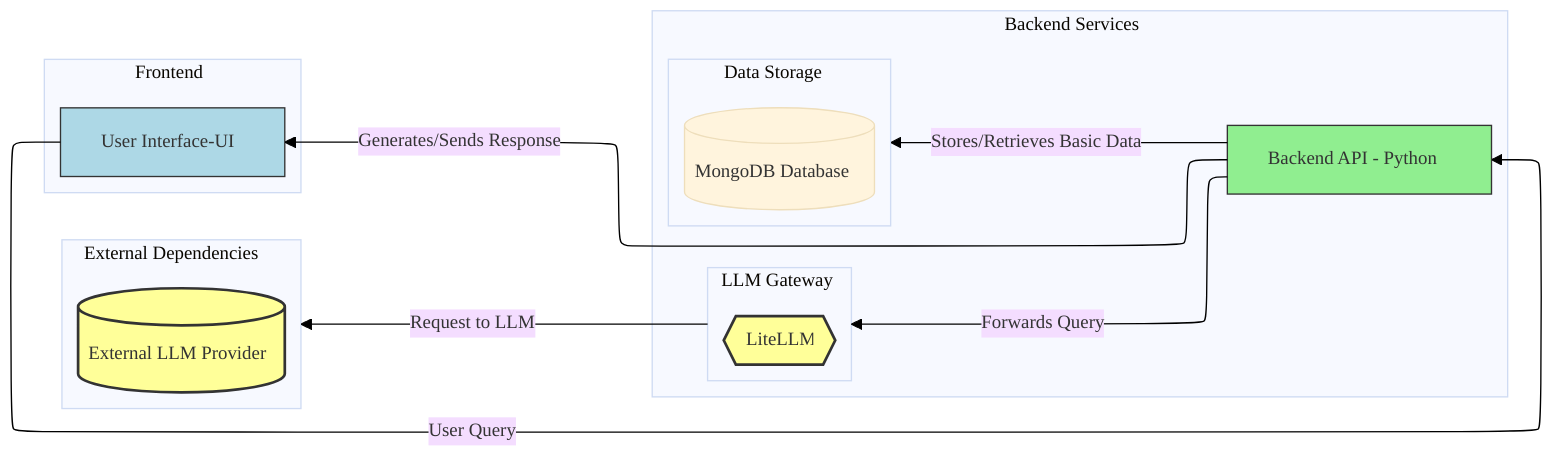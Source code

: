 ---
config:
  layout: elk
  look: classic
  theme: base
  themeVariables:
    fontFamily: ''
    fontSize: 14px
    lineColor: '#000000'
---

graph RL

    %% Define Custom Styles using theme variables or specific colors
    classDef uiStyle fill:#ADD8E6,stroke:#333,stroke-width:2px;       %% Light Blue
    classDef backendStyle fill:#90EE90,stroke:#333,stroke-width:2px;   %% Light Green
    classDef llmStyle fill:#FFFF99,stroke:#333,stroke-width:2px;      
    classDef externalStyle fill:#FFFF99,stroke:#333,stroke-width:2px; 


    %% Define Nodes and Subgraphs with IDs and Titles
    
    subgraph BS[Backend Services]
        direction TB;
        BackendAPI[Backend API - Python]:::backendStyle
        subgraph LG[LLM Gateway]
            direction TB;
            LiteLLMGateway{{LiteLLM}}:::llmStyle
        end
        subgraph DS[Data Storage]
             direction TB;
             MongoDB[(MongoDB Database)]:::dbStyle
        end
    end



    subgraph ED[External Dependencies]
        direction TB;
        ExternalLLM[(External LLM Provider)]:::externalStyle 
    end

    subgraph FE[Frontend]
        direction TB
        UI[User Interface-UI]:::uiStyle
    end


    %% Define Flow (Edges)
    UI -- "User Query" --> BackendAPI;
    BackendAPI -- "Forwards Query" --> LG;
    LG -- "Request to LLM" --> ED;
  
    BackendAPI -- "Generates/Sends Response" --> UI;
    BackendAPI -- "Stores/Retrieves Basic Data" --> DS;

    %% Apply curved lines using 'basis' interpolation
    %% linkStyle default interpolate basis;
    %% title: Phase 1 Architecture Diagram: Basic Setup (Corrected)
